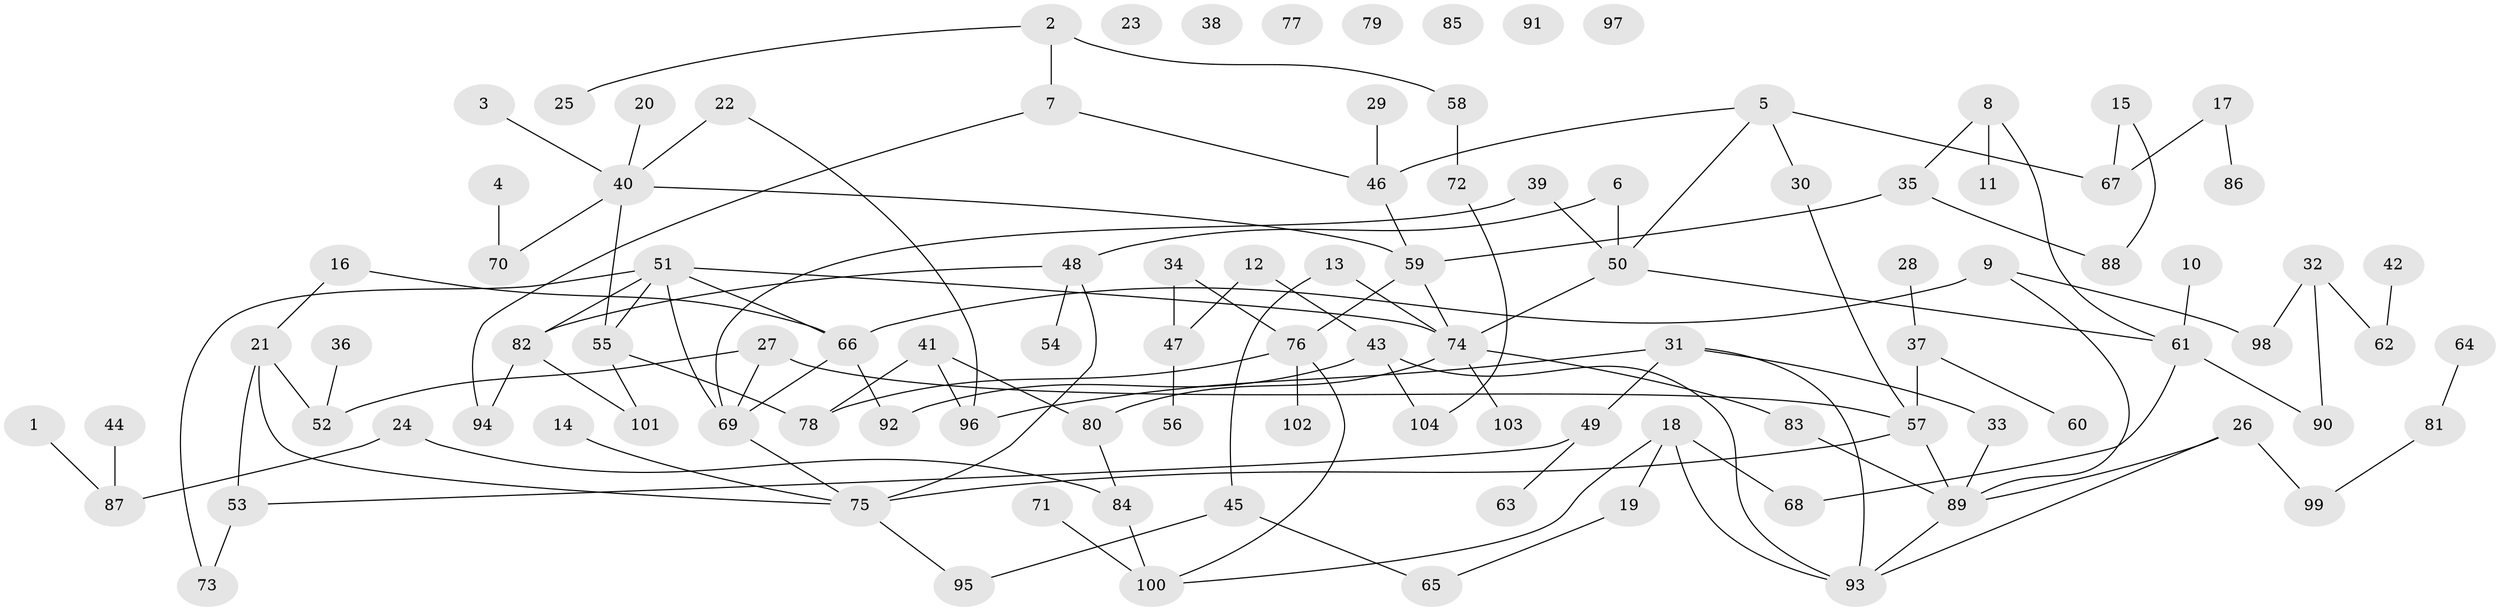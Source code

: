 // coarse degree distribution, {1: 0.2978723404255319, 3: 0.0851063829787234, 17: 0.02127659574468085, 5: 0.0425531914893617, 6: 0.06382978723404255, 4: 0.06382978723404255, 2: 0.1702127659574468, 7: 0.0851063829787234, 0: 0.14893617021276595, 9: 0.02127659574468085}
// Generated by graph-tools (version 1.1) at 2025/16/03/04/25 18:16:32]
// undirected, 104 vertices, 129 edges
graph export_dot {
graph [start="1"]
  node [color=gray90,style=filled];
  1;
  2;
  3;
  4;
  5;
  6;
  7;
  8;
  9;
  10;
  11;
  12;
  13;
  14;
  15;
  16;
  17;
  18;
  19;
  20;
  21;
  22;
  23;
  24;
  25;
  26;
  27;
  28;
  29;
  30;
  31;
  32;
  33;
  34;
  35;
  36;
  37;
  38;
  39;
  40;
  41;
  42;
  43;
  44;
  45;
  46;
  47;
  48;
  49;
  50;
  51;
  52;
  53;
  54;
  55;
  56;
  57;
  58;
  59;
  60;
  61;
  62;
  63;
  64;
  65;
  66;
  67;
  68;
  69;
  70;
  71;
  72;
  73;
  74;
  75;
  76;
  77;
  78;
  79;
  80;
  81;
  82;
  83;
  84;
  85;
  86;
  87;
  88;
  89;
  90;
  91;
  92;
  93;
  94;
  95;
  96;
  97;
  98;
  99;
  100;
  101;
  102;
  103;
  104;
  1 -- 87;
  2 -- 7;
  2 -- 25;
  2 -- 58;
  3 -- 40;
  4 -- 70;
  5 -- 30;
  5 -- 46;
  5 -- 50;
  5 -- 67;
  6 -- 48;
  6 -- 50;
  7 -- 46;
  7 -- 94;
  8 -- 11;
  8 -- 35;
  8 -- 61;
  9 -- 66;
  9 -- 89;
  9 -- 98;
  10 -- 61;
  12 -- 43;
  12 -- 47;
  13 -- 45;
  13 -- 74;
  14 -- 75;
  15 -- 67;
  15 -- 88;
  16 -- 21;
  16 -- 66;
  17 -- 67;
  17 -- 86;
  18 -- 19;
  18 -- 68;
  18 -- 93;
  18 -- 100;
  19 -- 65;
  20 -- 40;
  21 -- 52;
  21 -- 53;
  21 -- 75;
  22 -- 40;
  22 -- 96;
  24 -- 84;
  24 -- 87;
  26 -- 89;
  26 -- 93;
  26 -- 99;
  27 -- 52;
  27 -- 57;
  27 -- 69;
  28 -- 37;
  29 -- 46;
  30 -- 57;
  31 -- 33;
  31 -- 49;
  31 -- 93;
  31 -- 96;
  32 -- 62;
  32 -- 90;
  32 -- 98;
  33 -- 89;
  34 -- 47;
  34 -- 76;
  35 -- 59;
  35 -- 88;
  36 -- 52;
  37 -- 57;
  37 -- 60;
  39 -- 50;
  39 -- 69;
  40 -- 55;
  40 -- 59;
  40 -- 70;
  41 -- 78;
  41 -- 80;
  41 -- 96;
  42 -- 62;
  43 -- 92;
  43 -- 93;
  43 -- 104;
  44 -- 87;
  45 -- 65;
  45 -- 95;
  46 -- 59;
  47 -- 56;
  48 -- 54;
  48 -- 75;
  48 -- 82;
  49 -- 53;
  49 -- 63;
  50 -- 61;
  50 -- 74;
  51 -- 55;
  51 -- 66;
  51 -- 69;
  51 -- 73;
  51 -- 74;
  51 -- 82;
  53 -- 73;
  55 -- 78;
  55 -- 101;
  57 -- 75;
  57 -- 89;
  58 -- 72;
  59 -- 74;
  59 -- 76;
  61 -- 68;
  61 -- 90;
  64 -- 81;
  66 -- 69;
  66 -- 92;
  69 -- 75;
  71 -- 100;
  72 -- 104;
  74 -- 80;
  74 -- 83;
  74 -- 103;
  75 -- 95;
  76 -- 78;
  76 -- 100;
  76 -- 102;
  80 -- 84;
  81 -- 99;
  82 -- 94;
  82 -- 101;
  83 -- 89;
  84 -- 100;
  89 -- 93;
}

